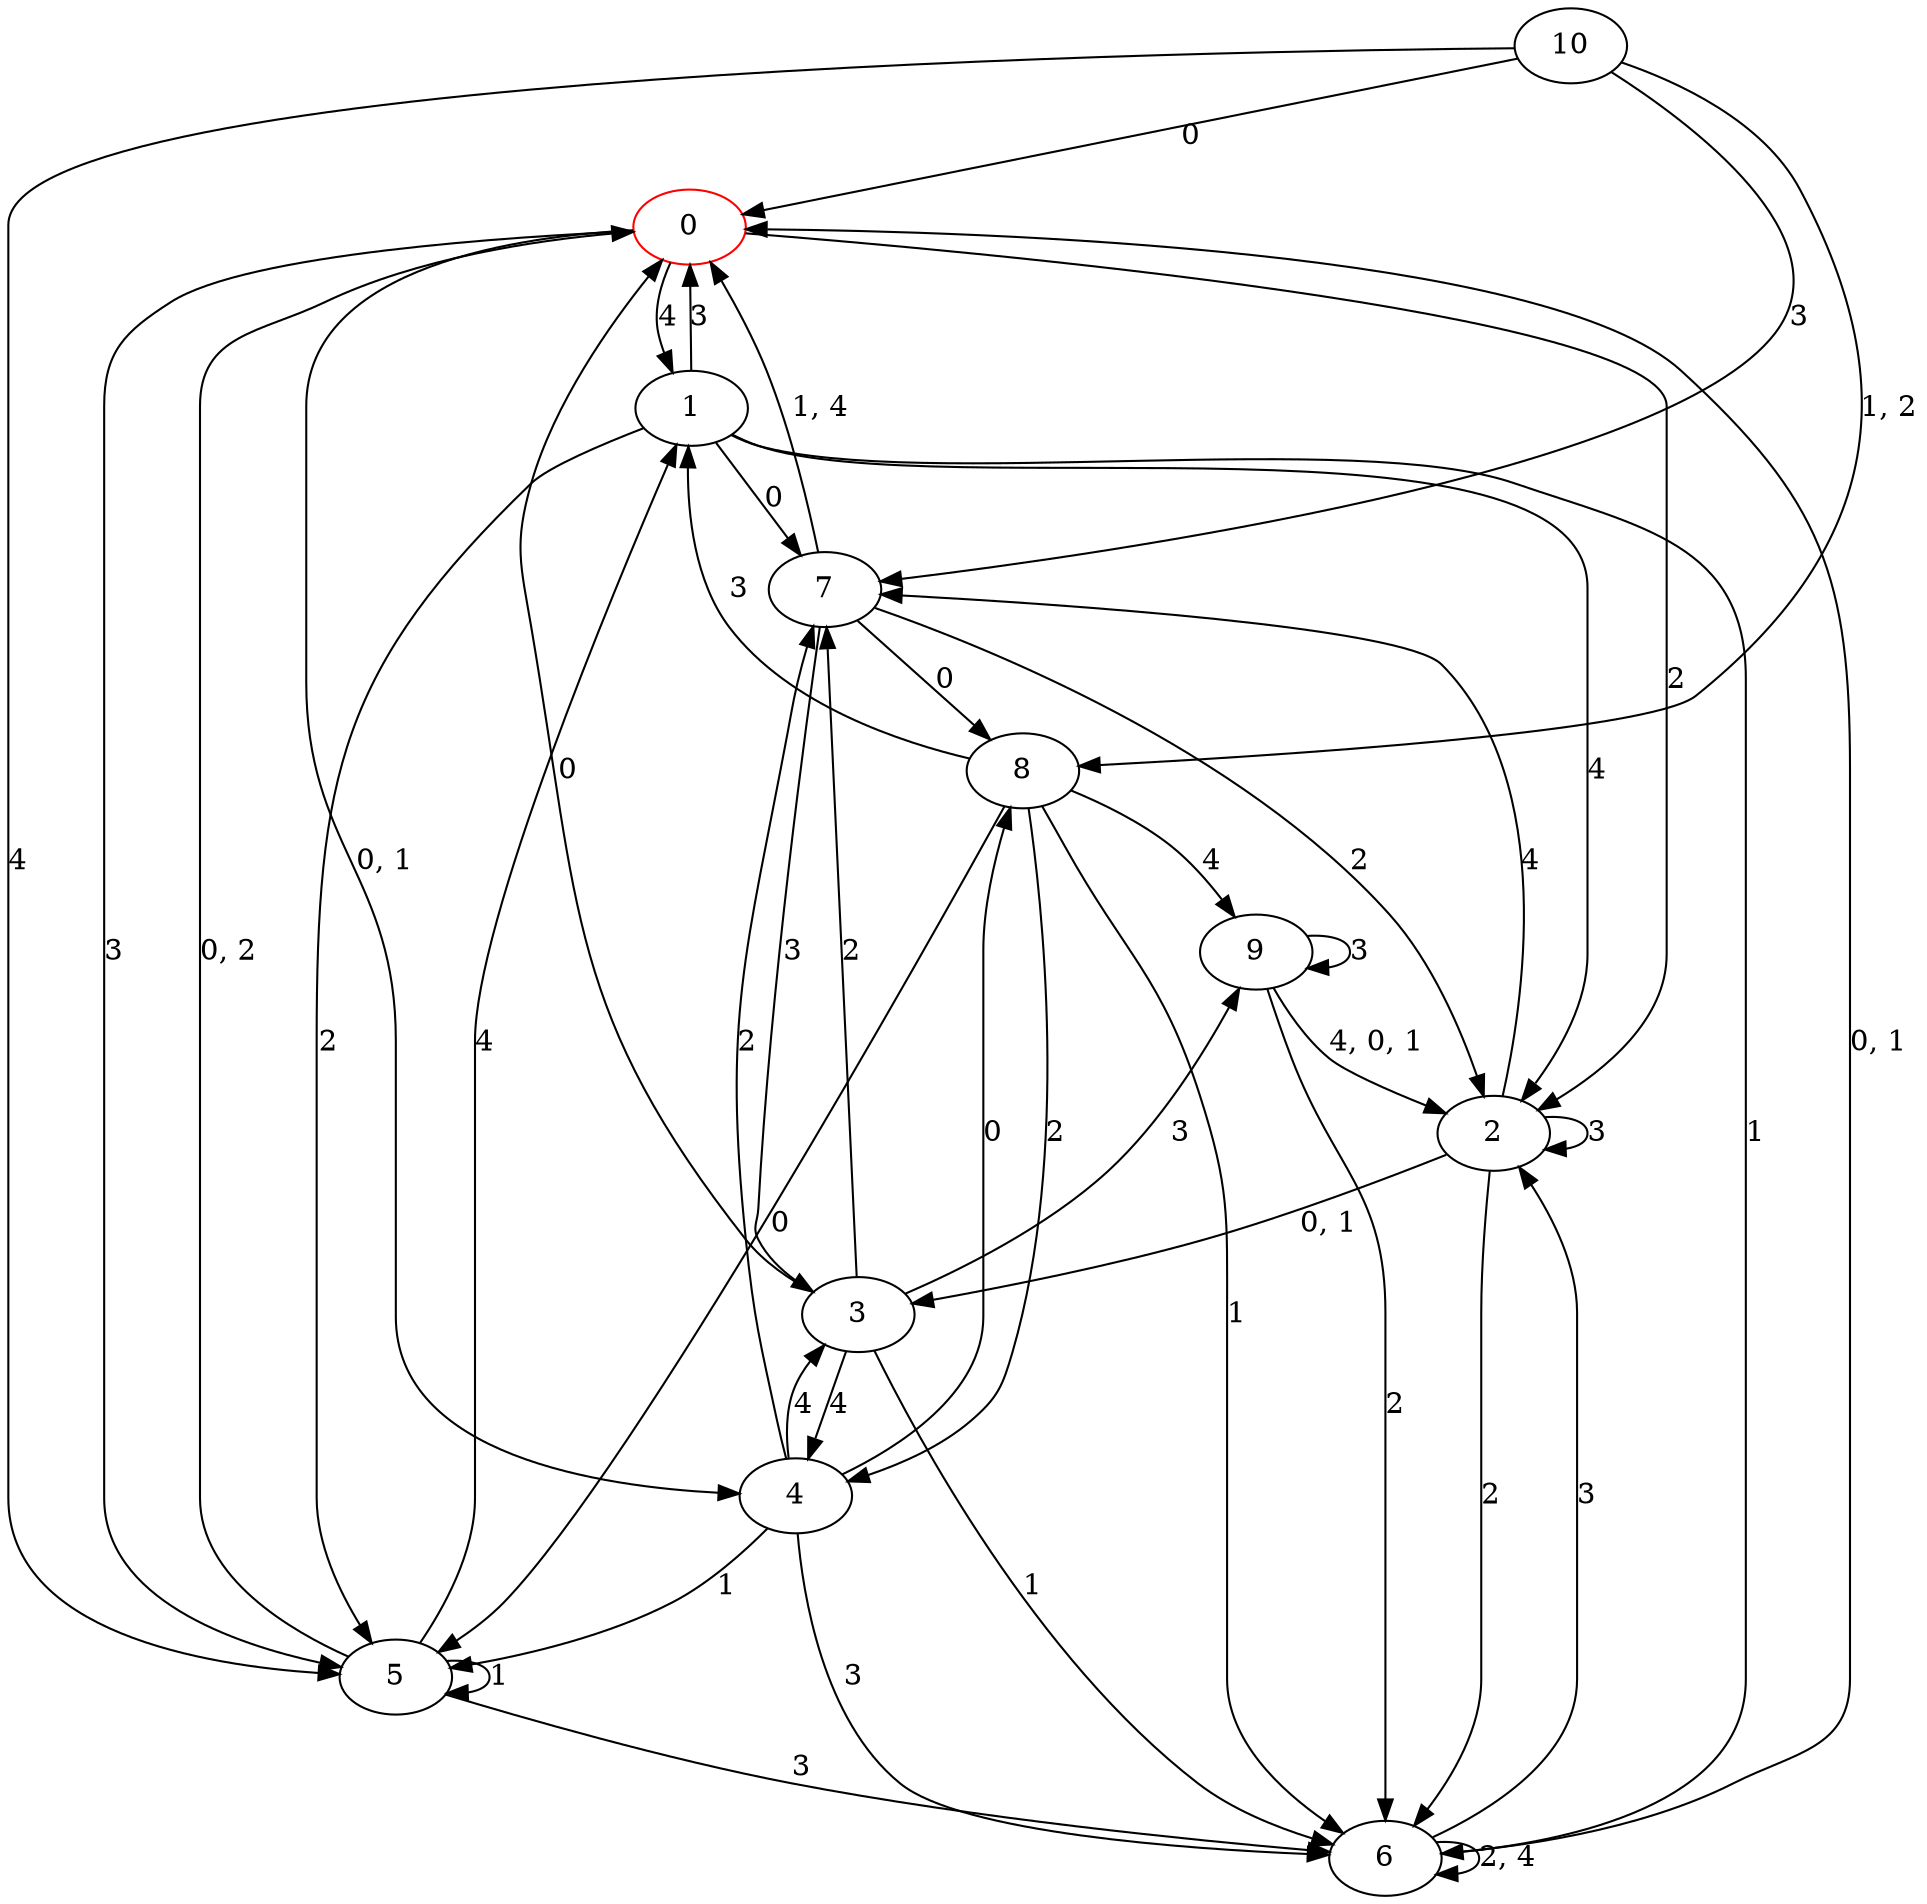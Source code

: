 digraph g {
0 [label= "0"] [color="red"];
1 [label= "1"];
2 [label= "2"];
3 [label= "3"];
4 [label= "4"];
5 [label= "5"];
6 [label= "6"];
7 [label= "7"];
8 [label= "8"];
9 [label= "9"];
10 [label= "10"];
0 -> 2[label= "2"];
0 -> 5[label= "3"];
0 -> 1[label= "4"];
1 -> 7[label= "0"];
1 -> 6[label= "1"];
1 -> 5[label= "2"];
1 -> 0[label= "3"];
1 -> 2[label= "4"];
2 -> 6[label= "2"];
2 -> 2[label= "3"];
2 -> 7[label= "4"];
3 -> 0[label= "0"];
3 -> 6[label= "1"];
3 -> 7[label= "2"];
3 -> 9[label= "3"];
3 -> 4[label= "4"];
4 -> 8[label= "0"];
4 -> 5[label= "1"];
4 -> 7[label= "2"];
4 -> 6[label= "3"];
4 -> 3[label= "4"];
5 -> 5[label= "1"];
5 -> 6[label= "3"];
5 -> 1[label= "4"];
6 -> 2[label= "3"];
7 -> 8[label= "0"];
7 -> 2[label= "2"];
7 -> 3[label= "3"];
8 -> 5[label= "0"];
8 -> 6[label= "1"];
8 -> 4[label= "2"];
8 -> 1[label= "3"];
8 -> 9[label= "4"];
9 -> 6[label= "2"];
9 -> 9[label= "3"];
10 -> 0[label= "0"];
10 -> 7[label= "3"];
10 -> 5[label= "4"];
0 -> 4[label= "0, 1"];
2 -> 3[label= "0, 1"];
5 -> 0[label= "0, 2"];
6 -> 0[label= "0, 1"];
6 -> 6[label= "2, 4"];
7 -> 0[label= "1, 4"];
9 -> 2[label= "4, 0, 1"];
10 -> 8[label= "1, 2"];
}

